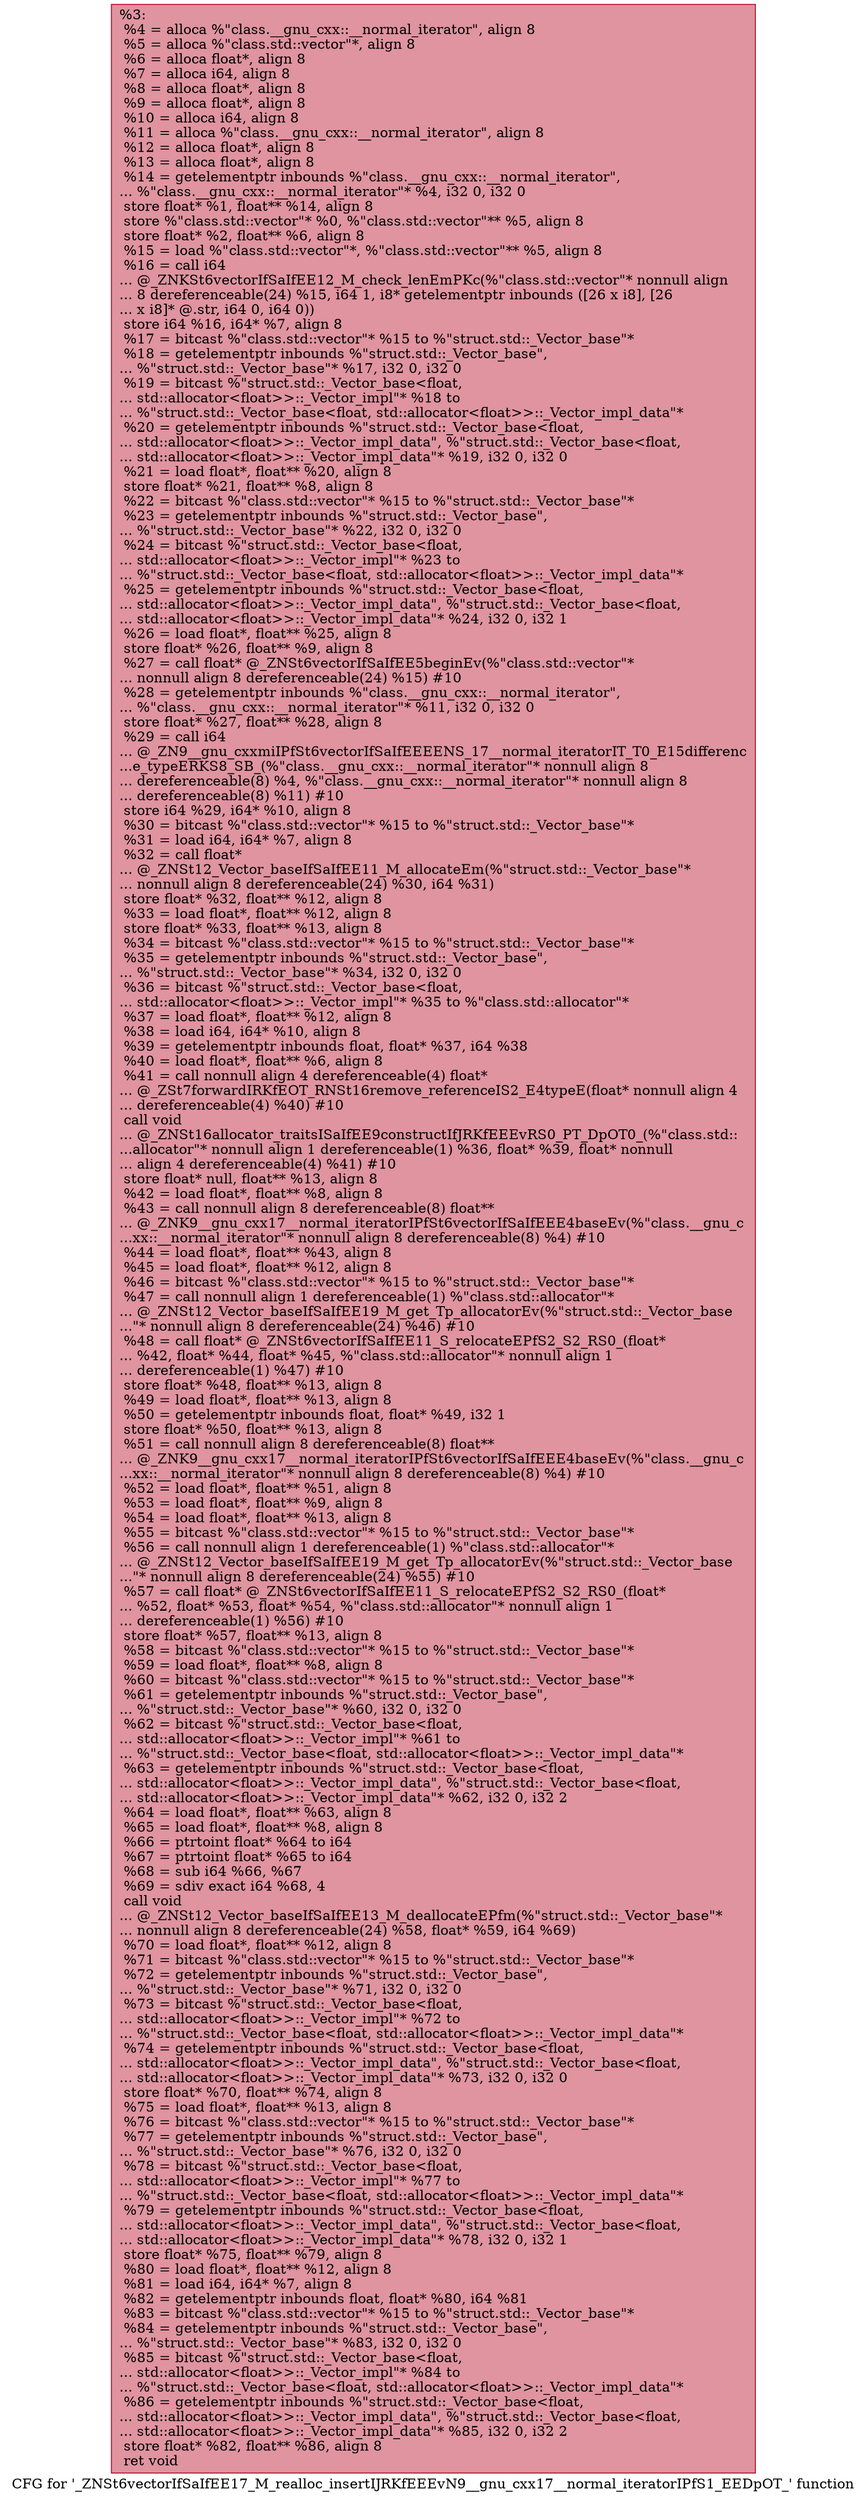 digraph "CFG for '_ZNSt6vectorIfSaIfEE17_M_realloc_insertIJRKfEEEvN9__gnu_cxx17__normal_iteratorIPfS1_EEDpOT_' function" {
	label="CFG for '_ZNSt6vectorIfSaIfEE17_M_realloc_insertIJRKfEEEvN9__gnu_cxx17__normal_iteratorIPfS1_EEDpOT_' function";

	Node0x5593546ff220 [shape=record,color="#b70d28ff", style=filled, fillcolor="#b70d2870",label="{%3:\l  %4 = alloca %\"class.__gnu_cxx::__normal_iterator\", align 8\l  %5 = alloca %\"class.std::vector\"*, align 8\l  %6 = alloca float*, align 8\l  %7 = alloca i64, align 8\l  %8 = alloca float*, align 8\l  %9 = alloca float*, align 8\l  %10 = alloca i64, align 8\l  %11 = alloca %\"class.__gnu_cxx::__normal_iterator\", align 8\l  %12 = alloca float*, align 8\l  %13 = alloca float*, align 8\l  %14 = getelementptr inbounds %\"class.__gnu_cxx::__normal_iterator\",\l... %\"class.__gnu_cxx::__normal_iterator\"* %4, i32 0, i32 0\l  store float* %1, float** %14, align 8\l  store %\"class.std::vector\"* %0, %\"class.std::vector\"** %5, align 8\l  store float* %2, float** %6, align 8\l  %15 = load %\"class.std::vector\"*, %\"class.std::vector\"** %5, align 8\l  %16 = call i64\l... @_ZNKSt6vectorIfSaIfEE12_M_check_lenEmPKc(%\"class.std::vector\"* nonnull align\l... 8 dereferenceable(24) %15, i64 1, i8* getelementptr inbounds ([26 x i8], [26\l... x i8]* @.str, i64 0, i64 0))\l  store i64 %16, i64* %7, align 8\l  %17 = bitcast %\"class.std::vector\"* %15 to %\"struct.std::_Vector_base\"*\l  %18 = getelementptr inbounds %\"struct.std::_Vector_base\",\l... %\"struct.std::_Vector_base\"* %17, i32 0, i32 0\l  %19 = bitcast %\"struct.std::_Vector_base\<float,\l... std::allocator\<float\>\>::_Vector_impl\"* %18 to\l... %\"struct.std::_Vector_base\<float, std::allocator\<float\>\>::_Vector_impl_data\"*\l  %20 = getelementptr inbounds %\"struct.std::_Vector_base\<float,\l... std::allocator\<float\>\>::_Vector_impl_data\", %\"struct.std::_Vector_base\<float,\l... std::allocator\<float\>\>::_Vector_impl_data\"* %19, i32 0, i32 0\l  %21 = load float*, float** %20, align 8\l  store float* %21, float** %8, align 8\l  %22 = bitcast %\"class.std::vector\"* %15 to %\"struct.std::_Vector_base\"*\l  %23 = getelementptr inbounds %\"struct.std::_Vector_base\",\l... %\"struct.std::_Vector_base\"* %22, i32 0, i32 0\l  %24 = bitcast %\"struct.std::_Vector_base\<float,\l... std::allocator\<float\>\>::_Vector_impl\"* %23 to\l... %\"struct.std::_Vector_base\<float, std::allocator\<float\>\>::_Vector_impl_data\"*\l  %25 = getelementptr inbounds %\"struct.std::_Vector_base\<float,\l... std::allocator\<float\>\>::_Vector_impl_data\", %\"struct.std::_Vector_base\<float,\l... std::allocator\<float\>\>::_Vector_impl_data\"* %24, i32 0, i32 1\l  %26 = load float*, float** %25, align 8\l  store float* %26, float** %9, align 8\l  %27 = call float* @_ZNSt6vectorIfSaIfEE5beginEv(%\"class.std::vector\"*\l... nonnull align 8 dereferenceable(24) %15) #10\l  %28 = getelementptr inbounds %\"class.__gnu_cxx::__normal_iterator\",\l... %\"class.__gnu_cxx::__normal_iterator\"* %11, i32 0, i32 0\l  store float* %27, float** %28, align 8\l  %29 = call i64\l... @_ZN9__gnu_cxxmiIPfSt6vectorIfSaIfEEEENS_17__normal_iteratorIT_T0_E15differenc\l...e_typeERKS8_SB_(%\"class.__gnu_cxx::__normal_iterator\"* nonnull align 8\l... dereferenceable(8) %4, %\"class.__gnu_cxx::__normal_iterator\"* nonnull align 8\l... dereferenceable(8) %11) #10\l  store i64 %29, i64* %10, align 8\l  %30 = bitcast %\"class.std::vector\"* %15 to %\"struct.std::_Vector_base\"*\l  %31 = load i64, i64* %7, align 8\l  %32 = call float*\l... @_ZNSt12_Vector_baseIfSaIfEE11_M_allocateEm(%\"struct.std::_Vector_base\"*\l... nonnull align 8 dereferenceable(24) %30, i64 %31)\l  store float* %32, float** %12, align 8\l  %33 = load float*, float** %12, align 8\l  store float* %33, float** %13, align 8\l  %34 = bitcast %\"class.std::vector\"* %15 to %\"struct.std::_Vector_base\"*\l  %35 = getelementptr inbounds %\"struct.std::_Vector_base\",\l... %\"struct.std::_Vector_base\"* %34, i32 0, i32 0\l  %36 = bitcast %\"struct.std::_Vector_base\<float,\l... std::allocator\<float\>\>::_Vector_impl\"* %35 to %\"class.std::allocator\"*\l  %37 = load float*, float** %12, align 8\l  %38 = load i64, i64* %10, align 8\l  %39 = getelementptr inbounds float, float* %37, i64 %38\l  %40 = load float*, float** %6, align 8\l  %41 = call nonnull align 4 dereferenceable(4) float*\l... @_ZSt7forwardIRKfEOT_RNSt16remove_referenceIS2_E4typeE(float* nonnull align 4\l... dereferenceable(4) %40) #10\l  call void\l... @_ZNSt16allocator_traitsISaIfEE9constructIfJRKfEEEvRS0_PT_DpOT0_(%\"class.std::\l...allocator\"* nonnull align 1 dereferenceable(1) %36, float* %39, float* nonnull\l... align 4 dereferenceable(4) %41) #10\l  store float* null, float** %13, align 8\l  %42 = load float*, float** %8, align 8\l  %43 = call nonnull align 8 dereferenceable(8) float**\l... @_ZNK9__gnu_cxx17__normal_iteratorIPfSt6vectorIfSaIfEEE4baseEv(%\"class.__gnu_c\l...xx::__normal_iterator\"* nonnull align 8 dereferenceable(8) %4) #10\l  %44 = load float*, float** %43, align 8\l  %45 = load float*, float** %12, align 8\l  %46 = bitcast %\"class.std::vector\"* %15 to %\"struct.std::_Vector_base\"*\l  %47 = call nonnull align 1 dereferenceable(1) %\"class.std::allocator\"*\l... @_ZNSt12_Vector_baseIfSaIfEE19_M_get_Tp_allocatorEv(%\"struct.std::_Vector_base\l...\"* nonnull align 8 dereferenceable(24) %46) #10\l  %48 = call float* @_ZNSt6vectorIfSaIfEE11_S_relocateEPfS2_S2_RS0_(float*\l... %42, float* %44, float* %45, %\"class.std::allocator\"* nonnull align 1\l... dereferenceable(1) %47) #10\l  store float* %48, float** %13, align 8\l  %49 = load float*, float** %13, align 8\l  %50 = getelementptr inbounds float, float* %49, i32 1\l  store float* %50, float** %13, align 8\l  %51 = call nonnull align 8 dereferenceable(8) float**\l... @_ZNK9__gnu_cxx17__normal_iteratorIPfSt6vectorIfSaIfEEE4baseEv(%\"class.__gnu_c\l...xx::__normal_iterator\"* nonnull align 8 dereferenceable(8) %4) #10\l  %52 = load float*, float** %51, align 8\l  %53 = load float*, float** %9, align 8\l  %54 = load float*, float** %13, align 8\l  %55 = bitcast %\"class.std::vector\"* %15 to %\"struct.std::_Vector_base\"*\l  %56 = call nonnull align 1 dereferenceable(1) %\"class.std::allocator\"*\l... @_ZNSt12_Vector_baseIfSaIfEE19_M_get_Tp_allocatorEv(%\"struct.std::_Vector_base\l...\"* nonnull align 8 dereferenceable(24) %55) #10\l  %57 = call float* @_ZNSt6vectorIfSaIfEE11_S_relocateEPfS2_S2_RS0_(float*\l... %52, float* %53, float* %54, %\"class.std::allocator\"* nonnull align 1\l... dereferenceable(1) %56) #10\l  store float* %57, float** %13, align 8\l  %58 = bitcast %\"class.std::vector\"* %15 to %\"struct.std::_Vector_base\"*\l  %59 = load float*, float** %8, align 8\l  %60 = bitcast %\"class.std::vector\"* %15 to %\"struct.std::_Vector_base\"*\l  %61 = getelementptr inbounds %\"struct.std::_Vector_base\",\l... %\"struct.std::_Vector_base\"* %60, i32 0, i32 0\l  %62 = bitcast %\"struct.std::_Vector_base\<float,\l... std::allocator\<float\>\>::_Vector_impl\"* %61 to\l... %\"struct.std::_Vector_base\<float, std::allocator\<float\>\>::_Vector_impl_data\"*\l  %63 = getelementptr inbounds %\"struct.std::_Vector_base\<float,\l... std::allocator\<float\>\>::_Vector_impl_data\", %\"struct.std::_Vector_base\<float,\l... std::allocator\<float\>\>::_Vector_impl_data\"* %62, i32 0, i32 2\l  %64 = load float*, float** %63, align 8\l  %65 = load float*, float** %8, align 8\l  %66 = ptrtoint float* %64 to i64\l  %67 = ptrtoint float* %65 to i64\l  %68 = sub i64 %66, %67\l  %69 = sdiv exact i64 %68, 4\l  call void\l... @_ZNSt12_Vector_baseIfSaIfEE13_M_deallocateEPfm(%\"struct.std::_Vector_base\"*\l... nonnull align 8 dereferenceable(24) %58, float* %59, i64 %69)\l  %70 = load float*, float** %12, align 8\l  %71 = bitcast %\"class.std::vector\"* %15 to %\"struct.std::_Vector_base\"*\l  %72 = getelementptr inbounds %\"struct.std::_Vector_base\",\l... %\"struct.std::_Vector_base\"* %71, i32 0, i32 0\l  %73 = bitcast %\"struct.std::_Vector_base\<float,\l... std::allocator\<float\>\>::_Vector_impl\"* %72 to\l... %\"struct.std::_Vector_base\<float, std::allocator\<float\>\>::_Vector_impl_data\"*\l  %74 = getelementptr inbounds %\"struct.std::_Vector_base\<float,\l... std::allocator\<float\>\>::_Vector_impl_data\", %\"struct.std::_Vector_base\<float,\l... std::allocator\<float\>\>::_Vector_impl_data\"* %73, i32 0, i32 0\l  store float* %70, float** %74, align 8\l  %75 = load float*, float** %13, align 8\l  %76 = bitcast %\"class.std::vector\"* %15 to %\"struct.std::_Vector_base\"*\l  %77 = getelementptr inbounds %\"struct.std::_Vector_base\",\l... %\"struct.std::_Vector_base\"* %76, i32 0, i32 0\l  %78 = bitcast %\"struct.std::_Vector_base\<float,\l... std::allocator\<float\>\>::_Vector_impl\"* %77 to\l... %\"struct.std::_Vector_base\<float, std::allocator\<float\>\>::_Vector_impl_data\"*\l  %79 = getelementptr inbounds %\"struct.std::_Vector_base\<float,\l... std::allocator\<float\>\>::_Vector_impl_data\", %\"struct.std::_Vector_base\<float,\l... std::allocator\<float\>\>::_Vector_impl_data\"* %78, i32 0, i32 1\l  store float* %75, float** %79, align 8\l  %80 = load float*, float** %12, align 8\l  %81 = load i64, i64* %7, align 8\l  %82 = getelementptr inbounds float, float* %80, i64 %81\l  %83 = bitcast %\"class.std::vector\"* %15 to %\"struct.std::_Vector_base\"*\l  %84 = getelementptr inbounds %\"struct.std::_Vector_base\",\l... %\"struct.std::_Vector_base\"* %83, i32 0, i32 0\l  %85 = bitcast %\"struct.std::_Vector_base\<float,\l... std::allocator\<float\>\>::_Vector_impl\"* %84 to\l... %\"struct.std::_Vector_base\<float, std::allocator\<float\>\>::_Vector_impl_data\"*\l  %86 = getelementptr inbounds %\"struct.std::_Vector_base\<float,\l... std::allocator\<float\>\>::_Vector_impl_data\", %\"struct.std::_Vector_base\<float,\l... std::allocator\<float\>\>::_Vector_impl_data\"* %85, i32 0, i32 2\l  store float* %82, float** %86, align 8\l  ret void\l}"];
}
